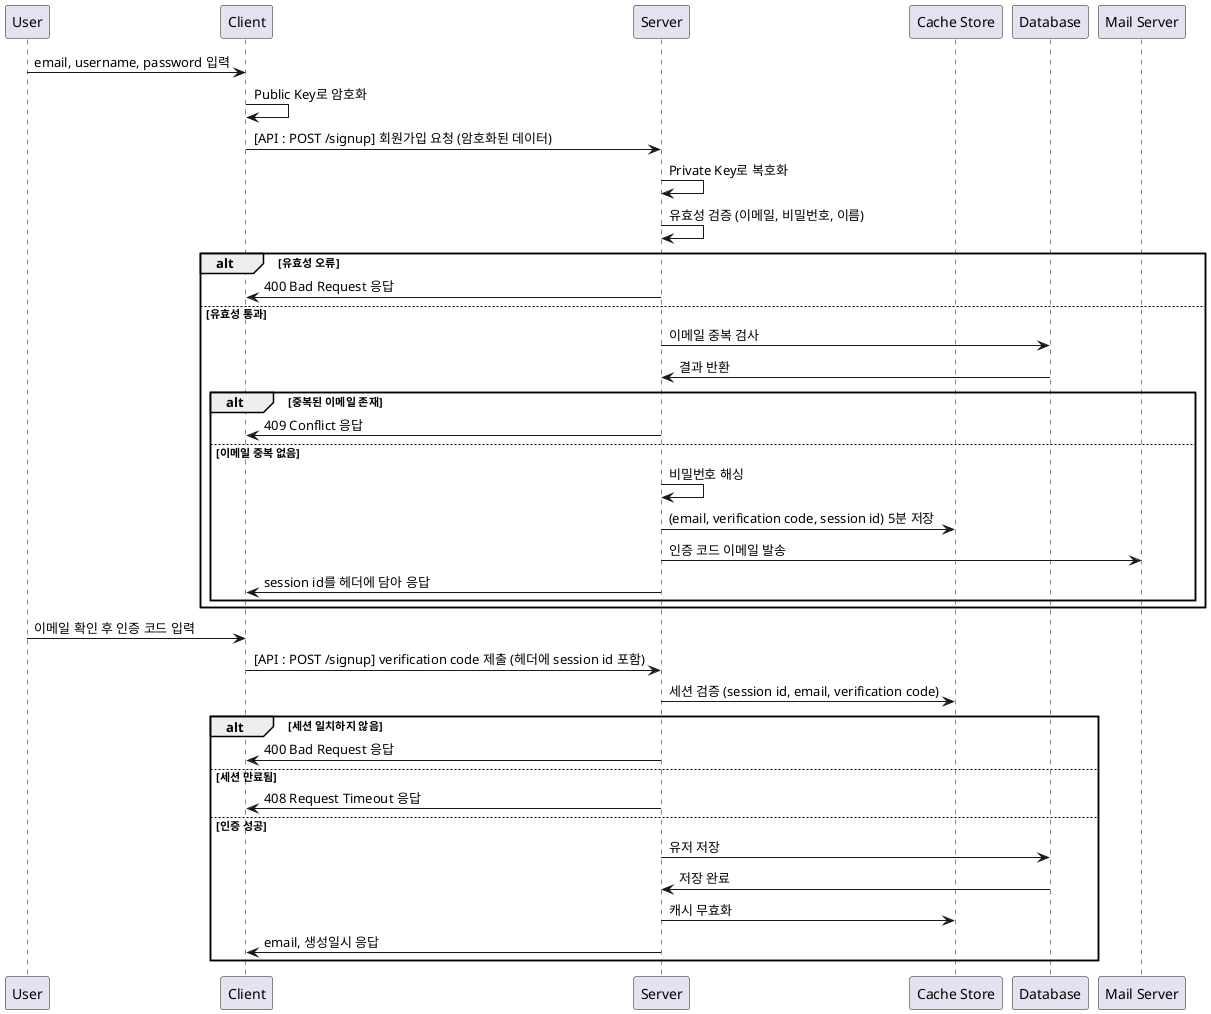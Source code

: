 @startuml
participant User
participant Client
participant Server
participant "Cache Store" as Cache
participant "Database" as DB
participant "Mail Server" as Mail

User -> Client: email, username, password 입력
Client -> Client: Public Key로 암호화
Client -> Server: [API : POST /signup] 회원가입 요청 (암호화된 데이터)

Server -> Server: Private Key로 복호화
Server -> Server: 유효성 검증 (이메일, 비밀번호, 이름)
alt 유효성 오류
Server -> Client: 400 Bad Request 응답
else 유효성 통과
Server -> DB: 이메일 중복 검사
DB -> Server: 결과 반환
alt 중복된 이메일 존재
Server -> Client: 409 Conflict 응답
else 이메일 중복 없음
Server -> Server: 비밀번호 해싱
Server -> Cache: (email, verification code, session id) 5분 저장
Server -> Mail: 인증 코드 이메일 발송
Server -> Client: session id를 헤더에 담아 응답
end
end

User -> Client: 이메일 확인 후 인증 코드 입력
Client -> Server: [API : POST /signup] verification code 제출 (헤더에 session id 포함)
Server -> Cache: 세션 검증 (session id, email, verification code)
alt 세션 일치하지 않음
Server -> Client: 400 Bad Request 응답
else 세션 만료됨
Server -> Client: 408 Request Timeout 응답
else 인증 성공
Server -> DB: 유저 저장
DB -> Server: 저장 완료
Server -> Cache: 캐시 무효화
Server -> Client: email, 생성일시 응답
end
@enduml
